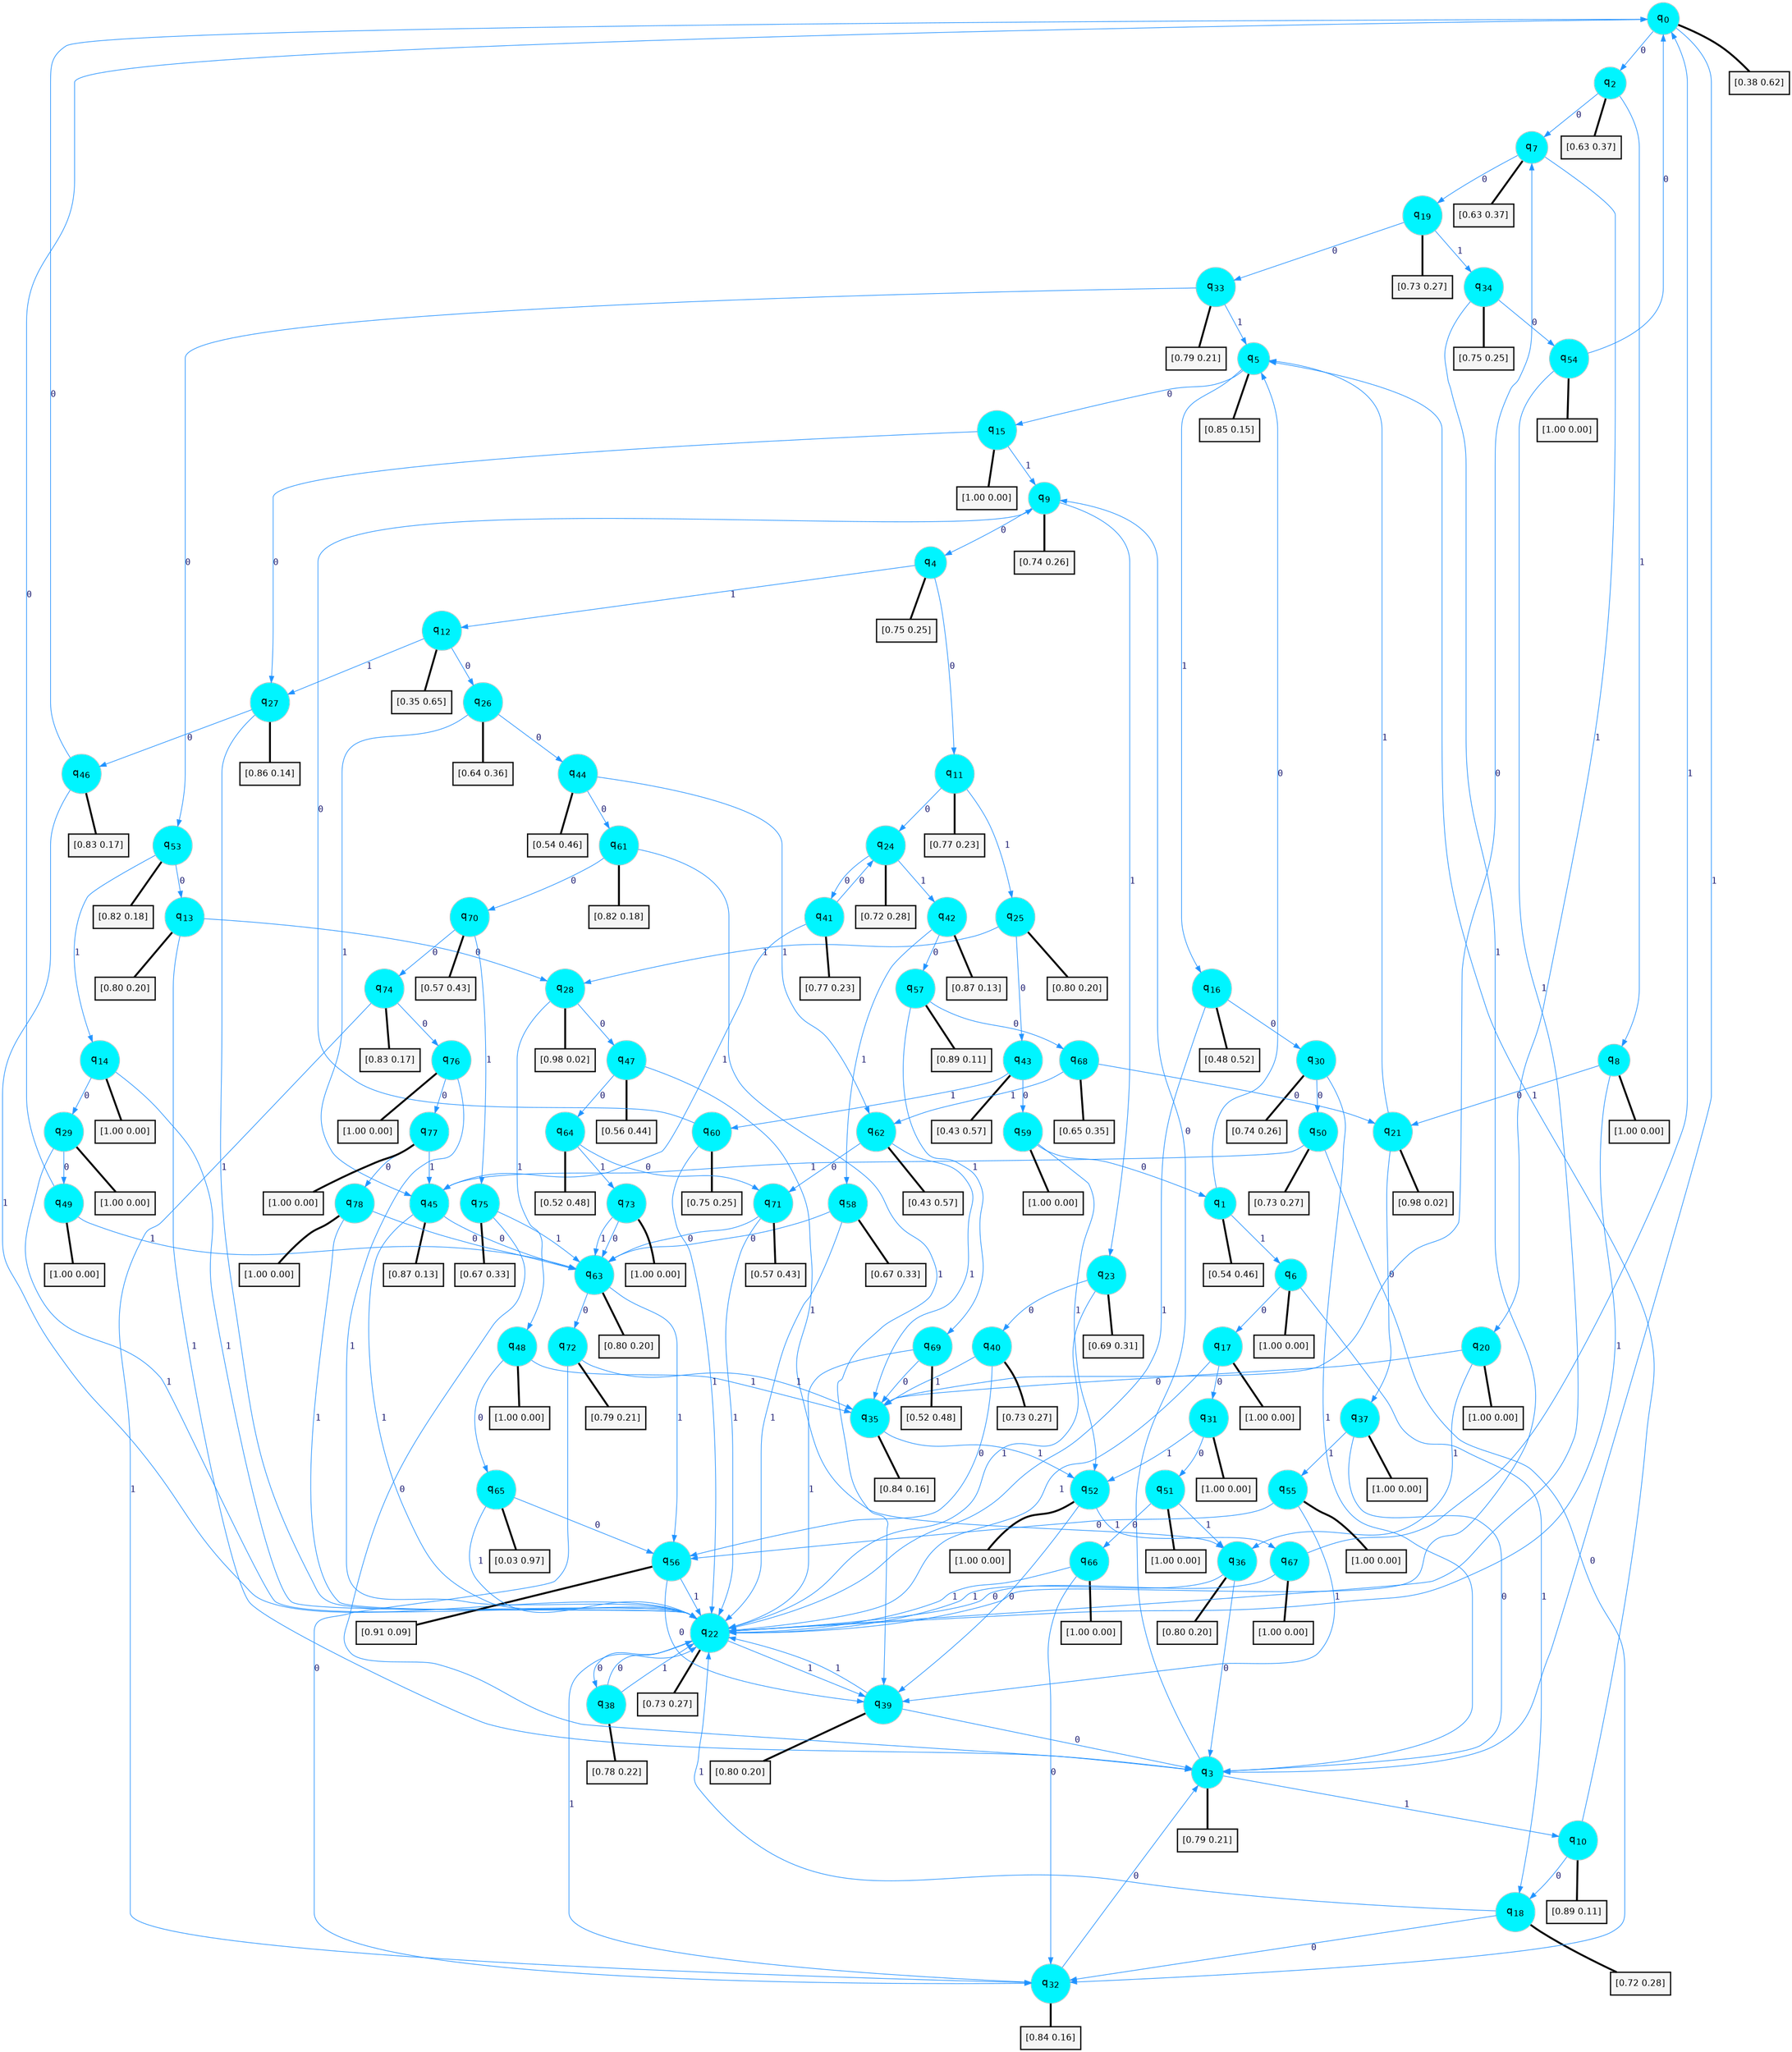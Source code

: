 digraph G {
graph [
bgcolor=transparent, dpi=300, rankdir=TD, size="40,25"];
node [
color=gray, fillcolor=turquoise1, fontcolor=black, fontname=Helvetica, fontsize=16, fontweight=bold, shape=circle, style=filled];
edge [
arrowsize=1, color=dodgerblue1, fontcolor=midnightblue, fontname=courier, fontweight=bold, penwidth=1, style=solid, weight=20];
0[label=<q<SUB>0</SUB>>];
1[label=<q<SUB>1</SUB>>];
2[label=<q<SUB>2</SUB>>];
3[label=<q<SUB>3</SUB>>];
4[label=<q<SUB>4</SUB>>];
5[label=<q<SUB>5</SUB>>];
6[label=<q<SUB>6</SUB>>];
7[label=<q<SUB>7</SUB>>];
8[label=<q<SUB>8</SUB>>];
9[label=<q<SUB>9</SUB>>];
10[label=<q<SUB>10</SUB>>];
11[label=<q<SUB>11</SUB>>];
12[label=<q<SUB>12</SUB>>];
13[label=<q<SUB>13</SUB>>];
14[label=<q<SUB>14</SUB>>];
15[label=<q<SUB>15</SUB>>];
16[label=<q<SUB>16</SUB>>];
17[label=<q<SUB>17</SUB>>];
18[label=<q<SUB>18</SUB>>];
19[label=<q<SUB>19</SUB>>];
20[label=<q<SUB>20</SUB>>];
21[label=<q<SUB>21</SUB>>];
22[label=<q<SUB>22</SUB>>];
23[label=<q<SUB>23</SUB>>];
24[label=<q<SUB>24</SUB>>];
25[label=<q<SUB>25</SUB>>];
26[label=<q<SUB>26</SUB>>];
27[label=<q<SUB>27</SUB>>];
28[label=<q<SUB>28</SUB>>];
29[label=<q<SUB>29</SUB>>];
30[label=<q<SUB>30</SUB>>];
31[label=<q<SUB>31</SUB>>];
32[label=<q<SUB>32</SUB>>];
33[label=<q<SUB>33</SUB>>];
34[label=<q<SUB>34</SUB>>];
35[label=<q<SUB>35</SUB>>];
36[label=<q<SUB>36</SUB>>];
37[label=<q<SUB>37</SUB>>];
38[label=<q<SUB>38</SUB>>];
39[label=<q<SUB>39</SUB>>];
40[label=<q<SUB>40</SUB>>];
41[label=<q<SUB>41</SUB>>];
42[label=<q<SUB>42</SUB>>];
43[label=<q<SUB>43</SUB>>];
44[label=<q<SUB>44</SUB>>];
45[label=<q<SUB>45</SUB>>];
46[label=<q<SUB>46</SUB>>];
47[label=<q<SUB>47</SUB>>];
48[label=<q<SUB>48</SUB>>];
49[label=<q<SUB>49</SUB>>];
50[label=<q<SUB>50</SUB>>];
51[label=<q<SUB>51</SUB>>];
52[label=<q<SUB>52</SUB>>];
53[label=<q<SUB>53</SUB>>];
54[label=<q<SUB>54</SUB>>];
55[label=<q<SUB>55</SUB>>];
56[label=<q<SUB>56</SUB>>];
57[label=<q<SUB>57</SUB>>];
58[label=<q<SUB>58</SUB>>];
59[label=<q<SUB>59</SUB>>];
60[label=<q<SUB>60</SUB>>];
61[label=<q<SUB>61</SUB>>];
62[label=<q<SUB>62</SUB>>];
63[label=<q<SUB>63</SUB>>];
64[label=<q<SUB>64</SUB>>];
65[label=<q<SUB>65</SUB>>];
66[label=<q<SUB>66</SUB>>];
67[label=<q<SUB>67</SUB>>];
68[label=<q<SUB>68</SUB>>];
69[label=<q<SUB>69</SUB>>];
70[label=<q<SUB>70</SUB>>];
71[label=<q<SUB>71</SUB>>];
72[label=<q<SUB>72</SUB>>];
73[label=<q<SUB>73</SUB>>];
74[label=<q<SUB>74</SUB>>];
75[label=<q<SUB>75</SUB>>];
76[label=<q<SUB>76</SUB>>];
77[label=<q<SUB>77</SUB>>];
78[label=<q<SUB>78</SUB>>];
79[label="[0.38 0.62]", shape=box,fontcolor=black, fontname=Helvetica, fontsize=14, penwidth=2, fillcolor=whitesmoke,color=black];
80[label="[0.54 0.46]", shape=box,fontcolor=black, fontname=Helvetica, fontsize=14, penwidth=2, fillcolor=whitesmoke,color=black];
81[label="[0.63 0.37]", shape=box,fontcolor=black, fontname=Helvetica, fontsize=14, penwidth=2, fillcolor=whitesmoke,color=black];
82[label="[0.79 0.21]", shape=box,fontcolor=black, fontname=Helvetica, fontsize=14, penwidth=2, fillcolor=whitesmoke,color=black];
83[label="[0.75 0.25]", shape=box,fontcolor=black, fontname=Helvetica, fontsize=14, penwidth=2, fillcolor=whitesmoke,color=black];
84[label="[0.85 0.15]", shape=box,fontcolor=black, fontname=Helvetica, fontsize=14, penwidth=2, fillcolor=whitesmoke,color=black];
85[label="[1.00 0.00]", shape=box,fontcolor=black, fontname=Helvetica, fontsize=14, penwidth=2, fillcolor=whitesmoke,color=black];
86[label="[0.63 0.37]", shape=box,fontcolor=black, fontname=Helvetica, fontsize=14, penwidth=2, fillcolor=whitesmoke,color=black];
87[label="[1.00 0.00]", shape=box,fontcolor=black, fontname=Helvetica, fontsize=14, penwidth=2, fillcolor=whitesmoke,color=black];
88[label="[0.74 0.26]", shape=box,fontcolor=black, fontname=Helvetica, fontsize=14, penwidth=2, fillcolor=whitesmoke,color=black];
89[label="[0.89 0.11]", shape=box,fontcolor=black, fontname=Helvetica, fontsize=14, penwidth=2, fillcolor=whitesmoke,color=black];
90[label="[0.77 0.23]", shape=box,fontcolor=black, fontname=Helvetica, fontsize=14, penwidth=2, fillcolor=whitesmoke,color=black];
91[label="[0.35 0.65]", shape=box,fontcolor=black, fontname=Helvetica, fontsize=14, penwidth=2, fillcolor=whitesmoke,color=black];
92[label="[0.80 0.20]", shape=box,fontcolor=black, fontname=Helvetica, fontsize=14, penwidth=2, fillcolor=whitesmoke,color=black];
93[label="[1.00 0.00]", shape=box,fontcolor=black, fontname=Helvetica, fontsize=14, penwidth=2, fillcolor=whitesmoke,color=black];
94[label="[1.00 0.00]", shape=box,fontcolor=black, fontname=Helvetica, fontsize=14, penwidth=2, fillcolor=whitesmoke,color=black];
95[label="[0.48 0.52]", shape=box,fontcolor=black, fontname=Helvetica, fontsize=14, penwidth=2, fillcolor=whitesmoke,color=black];
96[label="[1.00 0.00]", shape=box,fontcolor=black, fontname=Helvetica, fontsize=14, penwidth=2, fillcolor=whitesmoke,color=black];
97[label="[0.72 0.28]", shape=box,fontcolor=black, fontname=Helvetica, fontsize=14, penwidth=2, fillcolor=whitesmoke,color=black];
98[label="[0.73 0.27]", shape=box,fontcolor=black, fontname=Helvetica, fontsize=14, penwidth=2, fillcolor=whitesmoke,color=black];
99[label="[1.00 0.00]", shape=box,fontcolor=black, fontname=Helvetica, fontsize=14, penwidth=2, fillcolor=whitesmoke,color=black];
100[label="[0.98 0.02]", shape=box,fontcolor=black, fontname=Helvetica, fontsize=14, penwidth=2, fillcolor=whitesmoke,color=black];
101[label="[0.73 0.27]", shape=box,fontcolor=black, fontname=Helvetica, fontsize=14, penwidth=2, fillcolor=whitesmoke,color=black];
102[label="[0.69 0.31]", shape=box,fontcolor=black, fontname=Helvetica, fontsize=14, penwidth=2, fillcolor=whitesmoke,color=black];
103[label="[0.72 0.28]", shape=box,fontcolor=black, fontname=Helvetica, fontsize=14, penwidth=2, fillcolor=whitesmoke,color=black];
104[label="[0.80 0.20]", shape=box,fontcolor=black, fontname=Helvetica, fontsize=14, penwidth=2, fillcolor=whitesmoke,color=black];
105[label="[0.64 0.36]", shape=box,fontcolor=black, fontname=Helvetica, fontsize=14, penwidth=2, fillcolor=whitesmoke,color=black];
106[label="[0.86 0.14]", shape=box,fontcolor=black, fontname=Helvetica, fontsize=14, penwidth=2, fillcolor=whitesmoke,color=black];
107[label="[0.98 0.02]", shape=box,fontcolor=black, fontname=Helvetica, fontsize=14, penwidth=2, fillcolor=whitesmoke,color=black];
108[label="[1.00 0.00]", shape=box,fontcolor=black, fontname=Helvetica, fontsize=14, penwidth=2, fillcolor=whitesmoke,color=black];
109[label="[0.74 0.26]", shape=box,fontcolor=black, fontname=Helvetica, fontsize=14, penwidth=2, fillcolor=whitesmoke,color=black];
110[label="[1.00 0.00]", shape=box,fontcolor=black, fontname=Helvetica, fontsize=14, penwidth=2, fillcolor=whitesmoke,color=black];
111[label="[0.84 0.16]", shape=box,fontcolor=black, fontname=Helvetica, fontsize=14, penwidth=2, fillcolor=whitesmoke,color=black];
112[label="[0.79 0.21]", shape=box,fontcolor=black, fontname=Helvetica, fontsize=14, penwidth=2, fillcolor=whitesmoke,color=black];
113[label="[0.75 0.25]", shape=box,fontcolor=black, fontname=Helvetica, fontsize=14, penwidth=2, fillcolor=whitesmoke,color=black];
114[label="[0.84 0.16]", shape=box,fontcolor=black, fontname=Helvetica, fontsize=14, penwidth=2, fillcolor=whitesmoke,color=black];
115[label="[0.80 0.20]", shape=box,fontcolor=black, fontname=Helvetica, fontsize=14, penwidth=2, fillcolor=whitesmoke,color=black];
116[label="[1.00 0.00]", shape=box,fontcolor=black, fontname=Helvetica, fontsize=14, penwidth=2, fillcolor=whitesmoke,color=black];
117[label="[0.78 0.22]", shape=box,fontcolor=black, fontname=Helvetica, fontsize=14, penwidth=2, fillcolor=whitesmoke,color=black];
118[label="[0.80 0.20]", shape=box,fontcolor=black, fontname=Helvetica, fontsize=14, penwidth=2, fillcolor=whitesmoke,color=black];
119[label="[0.73 0.27]", shape=box,fontcolor=black, fontname=Helvetica, fontsize=14, penwidth=2, fillcolor=whitesmoke,color=black];
120[label="[0.77 0.23]", shape=box,fontcolor=black, fontname=Helvetica, fontsize=14, penwidth=2, fillcolor=whitesmoke,color=black];
121[label="[0.87 0.13]", shape=box,fontcolor=black, fontname=Helvetica, fontsize=14, penwidth=2, fillcolor=whitesmoke,color=black];
122[label="[0.43 0.57]", shape=box,fontcolor=black, fontname=Helvetica, fontsize=14, penwidth=2, fillcolor=whitesmoke,color=black];
123[label="[0.54 0.46]", shape=box,fontcolor=black, fontname=Helvetica, fontsize=14, penwidth=2, fillcolor=whitesmoke,color=black];
124[label="[0.87 0.13]", shape=box,fontcolor=black, fontname=Helvetica, fontsize=14, penwidth=2, fillcolor=whitesmoke,color=black];
125[label="[0.83 0.17]", shape=box,fontcolor=black, fontname=Helvetica, fontsize=14, penwidth=2, fillcolor=whitesmoke,color=black];
126[label="[0.56 0.44]", shape=box,fontcolor=black, fontname=Helvetica, fontsize=14, penwidth=2, fillcolor=whitesmoke,color=black];
127[label="[1.00 0.00]", shape=box,fontcolor=black, fontname=Helvetica, fontsize=14, penwidth=2, fillcolor=whitesmoke,color=black];
128[label="[1.00 0.00]", shape=box,fontcolor=black, fontname=Helvetica, fontsize=14, penwidth=2, fillcolor=whitesmoke,color=black];
129[label="[0.73 0.27]", shape=box,fontcolor=black, fontname=Helvetica, fontsize=14, penwidth=2, fillcolor=whitesmoke,color=black];
130[label="[1.00 0.00]", shape=box,fontcolor=black, fontname=Helvetica, fontsize=14, penwidth=2, fillcolor=whitesmoke,color=black];
131[label="[1.00 0.00]", shape=box,fontcolor=black, fontname=Helvetica, fontsize=14, penwidth=2, fillcolor=whitesmoke,color=black];
132[label="[0.82 0.18]", shape=box,fontcolor=black, fontname=Helvetica, fontsize=14, penwidth=2, fillcolor=whitesmoke,color=black];
133[label="[1.00 0.00]", shape=box,fontcolor=black, fontname=Helvetica, fontsize=14, penwidth=2, fillcolor=whitesmoke,color=black];
134[label="[1.00 0.00]", shape=box,fontcolor=black, fontname=Helvetica, fontsize=14, penwidth=2, fillcolor=whitesmoke,color=black];
135[label="[0.91 0.09]", shape=box,fontcolor=black, fontname=Helvetica, fontsize=14, penwidth=2, fillcolor=whitesmoke,color=black];
136[label="[0.89 0.11]", shape=box,fontcolor=black, fontname=Helvetica, fontsize=14, penwidth=2, fillcolor=whitesmoke,color=black];
137[label="[0.67 0.33]", shape=box,fontcolor=black, fontname=Helvetica, fontsize=14, penwidth=2, fillcolor=whitesmoke,color=black];
138[label="[1.00 0.00]", shape=box,fontcolor=black, fontname=Helvetica, fontsize=14, penwidth=2, fillcolor=whitesmoke,color=black];
139[label="[0.75 0.25]", shape=box,fontcolor=black, fontname=Helvetica, fontsize=14, penwidth=2, fillcolor=whitesmoke,color=black];
140[label="[0.82 0.18]", shape=box,fontcolor=black, fontname=Helvetica, fontsize=14, penwidth=2, fillcolor=whitesmoke,color=black];
141[label="[0.43 0.57]", shape=box,fontcolor=black, fontname=Helvetica, fontsize=14, penwidth=2, fillcolor=whitesmoke,color=black];
142[label="[0.80 0.20]", shape=box,fontcolor=black, fontname=Helvetica, fontsize=14, penwidth=2, fillcolor=whitesmoke,color=black];
143[label="[0.52 0.48]", shape=box,fontcolor=black, fontname=Helvetica, fontsize=14, penwidth=2, fillcolor=whitesmoke,color=black];
144[label="[0.03 0.97]", shape=box,fontcolor=black, fontname=Helvetica, fontsize=14, penwidth=2, fillcolor=whitesmoke,color=black];
145[label="[1.00 0.00]", shape=box,fontcolor=black, fontname=Helvetica, fontsize=14, penwidth=2, fillcolor=whitesmoke,color=black];
146[label="[1.00 0.00]", shape=box,fontcolor=black, fontname=Helvetica, fontsize=14, penwidth=2, fillcolor=whitesmoke,color=black];
147[label="[0.65 0.35]", shape=box,fontcolor=black, fontname=Helvetica, fontsize=14, penwidth=2, fillcolor=whitesmoke,color=black];
148[label="[0.52 0.48]", shape=box,fontcolor=black, fontname=Helvetica, fontsize=14, penwidth=2, fillcolor=whitesmoke,color=black];
149[label="[0.57 0.43]", shape=box,fontcolor=black, fontname=Helvetica, fontsize=14, penwidth=2, fillcolor=whitesmoke,color=black];
150[label="[0.57 0.43]", shape=box,fontcolor=black, fontname=Helvetica, fontsize=14, penwidth=2, fillcolor=whitesmoke,color=black];
151[label="[0.79 0.21]", shape=box,fontcolor=black, fontname=Helvetica, fontsize=14, penwidth=2, fillcolor=whitesmoke,color=black];
152[label="[1.00 0.00]", shape=box,fontcolor=black, fontname=Helvetica, fontsize=14, penwidth=2, fillcolor=whitesmoke,color=black];
153[label="[0.83 0.17]", shape=box,fontcolor=black, fontname=Helvetica, fontsize=14, penwidth=2, fillcolor=whitesmoke,color=black];
154[label="[0.67 0.33]", shape=box,fontcolor=black, fontname=Helvetica, fontsize=14, penwidth=2, fillcolor=whitesmoke,color=black];
155[label="[1.00 0.00]", shape=box,fontcolor=black, fontname=Helvetica, fontsize=14, penwidth=2, fillcolor=whitesmoke,color=black];
156[label="[1.00 0.00]", shape=box,fontcolor=black, fontname=Helvetica, fontsize=14, penwidth=2, fillcolor=whitesmoke,color=black];
157[label="[1.00 0.00]", shape=box,fontcolor=black, fontname=Helvetica, fontsize=14, penwidth=2, fillcolor=whitesmoke,color=black];
0->2 [label=0];
0->3 [label=1];
0->79 [arrowhead=none, penwidth=3,color=black];
1->5 [label=0];
1->6 [label=1];
1->80 [arrowhead=none, penwidth=3,color=black];
2->7 [label=0];
2->8 [label=1];
2->81 [arrowhead=none, penwidth=3,color=black];
3->9 [label=0];
3->10 [label=1];
3->82 [arrowhead=none, penwidth=3,color=black];
4->11 [label=0];
4->12 [label=1];
4->83 [arrowhead=none, penwidth=3,color=black];
5->15 [label=0];
5->16 [label=1];
5->84 [arrowhead=none, penwidth=3,color=black];
6->17 [label=0];
6->18 [label=1];
6->85 [arrowhead=none, penwidth=3,color=black];
7->19 [label=0];
7->20 [label=1];
7->86 [arrowhead=none, penwidth=3,color=black];
8->21 [label=0];
8->22 [label=1];
8->87 [arrowhead=none, penwidth=3,color=black];
9->4 [label=0];
9->23 [label=1];
9->88 [arrowhead=none, penwidth=3,color=black];
10->18 [label=0];
10->5 [label=1];
10->89 [arrowhead=none, penwidth=3,color=black];
11->24 [label=0];
11->25 [label=1];
11->90 [arrowhead=none, penwidth=3,color=black];
12->26 [label=0];
12->27 [label=1];
12->91 [arrowhead=none, penwidth=3,color=black];
13->28 [label=0];
13->3 [label=1];
13->92 [arrowhead=none, penwidth=3,color=black];
14->29 [label=0];
14->22 [label=1];
14->93 [arrowhead=none, penwidth=3,color=black];
15->27 [label=0];
15->9 [label=1];
15->94 [arrowhead=none, penwidth=3,color=black];
16->30 [label=0];
16->22 [label=1];
16->95 [arrowhead=none, penwidth=3,color=black];
17->31 [label=0];
17->22 [label=1];
17->96 [arrowhead=none, penwidth=3,color=black];
18->32 [label=0];
18->22 [label=1];
18->97 [arrowhead=none, penwidth=3,color=black];
19->33 [label=0];
19->34 [label=1];
19->98 [arrowhead=none, penwidth=3,color=black];
20->35 [label=0];
20->36 [label=1];
20->99 [arrowhead=none, penwidth=3,color=black];
21->37 [label=0];
21->5 [label=1];
21->100 [arrowhead=none, penwidth=3,color=black];
22->38 [label=0];
22->39 [label=1];
22->101 [arrowhead=none, penwidth=3,color=black];
23->40 [label=0];
23->22 [label=1];
23->102 [arrowhead=none, penwidth=3,color=black];
24->41 [label=0];
24->42 [label=1];
24->103 [arrowhead=none, penwidth=3,color=black];
25->43 [label=0];
25->28 [label=1];
25->104 [arrowhead=none, penwidth=3,color=black];
26->44 [label=0];
26->45 [label=1];
26->105 [arrowhead=none, penwidth=3,color=black];
27->46 [label=0];
27->22 [label=1];
27->106 [arrowhead=none, penwidth=3,color=black];
28->47 [label=0];
28->48 [label=1];
28->107 [arrowhead=none, penwidth=3,color=black];
29->49 [label=0];
29->22 [label=1];
29->108 [arrowhead=none, penwidth=3,color=black];
30->50 [label=0];
30->3 [label=1];
30->109 [arrowhead=none, penwidth=3,color=black];
31->51 [label=0];
31->52 [label=1];
31->110 [arrowhead=none, penwidth=3,color=black];
32->3 [label=0];
32->22 [label=1];
32->111 [arrowhead=none, penwidth=3,color=black];
33->53 [label=0];
33->5 [label=1];
33->112 [arrowhead=none, penwidth=3,color=black];
34->54 [label=0];
34->22 [label=1];
34->113 [arrowhead=none, penwidth=3,color=black];
35->7 [label=0];
35->52 [label=1];
35->114 [arrowhead=none, penwidth=3,color=black];
36->3 [label=0];
36->22 [label=1];
36->115 [arrowhead=none, penwidth=3,color=black];
37->3 [label=0];
37->55 [label=1];
37->116 [arrowhead=none, penwidth=3,color=black];
38->22 [label=0];
38->22 [label=1];
38->117 [arrowhead=none, penwidth=3,color=black];
39->3 [label=0];
39->22 [label=1];
39->118 [arrowhead=none, penwidth=3,color=black];
40->56 [label=0];
40->35 [label=1];
40->119 [arrowhead=none, penwidth=3,color=black];
41->24 [label=0];
41->45 [label=1];
41->120 [arrowhead=none, penwidth=3,color=black];
42->57 [label=0];
42->58 [label=1];
42->121 [arrowhead=none, penwidth=3,color=black];
43->59 [label=0];
43->60 [label=1];
43->122 [arrowhead=none, penwidth=3,color=black];
44->61 [label=0];
44->62 [label=1];
44->123 [arrowhead=none, penwidth=3,color=black];
45->63 [label=0];
45->22 [label=1];
45->124 [arrowhead=none, penwidth=3,color=black];
46->0 [label=0];
46->22 [label=1];
46->125 [arrowhead=none, penwidth=3,color=black];
47->64 [label=0];
47->36 [label=1];
47->126 [arrowhead=none, penwidth=3,color=black];
48->65 [label=0];
48->35 [label=1];
48->127 [arrowhead=none, penwidth=3,color=black];
49->0 [label=0];
49->63 [label=1];
49->128 [arrowhead=none, penwidth=3,color=black];
50->32 [label=0];
50->45 [label=1];
50->129 [arrowhead=none, penwidth=3,color=black];
51->66 [label=0];
51->36 [label=1];
51->130 [arrowhead=none, penwidth=3,color=black];
52->39 [label=0];
52->67 [label=1];
52->131 [arrowhead=none, penwidth=3,color=black];
53->13 [label=0];
53->14 [label=1];
53->132 [arrowhead=none, penwidth=3,color=black];
54->0 [label=0];
54->22 [label=1];
54->133 [arrowhead=none, penwidth=3,color=black];
55->56 [label=0];
55->39 [label=1];
55->134 [arrowhead=none, penwidth=3,color=black];
56->39 [label=0];
56->22 [label=1];
56->135 [arrowhead=none, penwidth=3,color=black];
57->68 [label=0];
57->69 [label=1];
57->136 [arrowhead=none, penwidth=3,color=black];
58->63 [label=0];
58->22 [label=1];
58->137 [arrowhead=none, penwidth=3,color=black];
59->1 [label=0];
59->52 [label=1];
59->138 [arrowhead=none, penwidth=3,color=black];
60->9 [label=0];
60->22 [label=1];
60->139 [arrowhead=none, penwidth=3,color=black];
61->70 [label=0];
61->39 [label=1];
61->140 [arrowhead=none, penwidth=3,color=black];
62->71 [label=0];
62->35 [label=1];
62->141 [arrowhead=none, penwidth=3,color=black];
63->72 [label=0];
63->56 [label=1];
63->142 [arrowhead=none, penwidth=3,color=black];
64->71 [label=0];
64->73 [label=1];
64->143 [arrowhead=none, penwidth=3,color=black];
65->56 [label=0];
65->22 [label=1];
65->144 [arrowhead=none, penwidth=3,color=black];
66->32 [label=0];
66->22 [label=1];
66->145 [arrowhead=none, penwidth=3,color=black];
67->22 [label=0];
67->0 [label=1];
67->146 [arrowhead=none, penwidth=3,color=black];
68->21 [label=0];
68->62 [label=1];
68->147 [arrowhead=none, penwidth=3,color=black];
69->35 [label=0];
69->22 [label=1];
69->148 [arrowhead=none, penwidth=3,color=black];
70->74 [label=0];
70->75 [label=1];
70->149 [arrowhead=none, penwidth=3,color=black];
71->63 [label=0];
71->22 [label=1];
71->150 [arrowhead=none, penwidth=3,color=black];
72->32 [label=0];
72->35 [label=1];
72->151 [arrowhead=none, penwidth=3,color=black];
73->63 [label=0];
73->63 [label=1];
73->152 [arrowhead=none, penwidth=3,color=black];
74->76 [label=0];
74->32 [label=1];
74->153 [arrowhead=none, penwidth=3,color=black];
75->3 [label=0];
75->63 [label=1];
75->154 [arrowhead=none, penwidth=3,color=black];
76->77 [label=0];
76->22 [label=1];
76->155 [arrowhead=none, penwidth=3,color=black];
77->78 [label=0];
77->45 [label=1];
77->156 [arrowhead=none, penwidth=3,color=black];
78->63 [label=0];
78->22 [label=1];
78->157 [arrowhead=none, penwidth=3,color=black];
}
